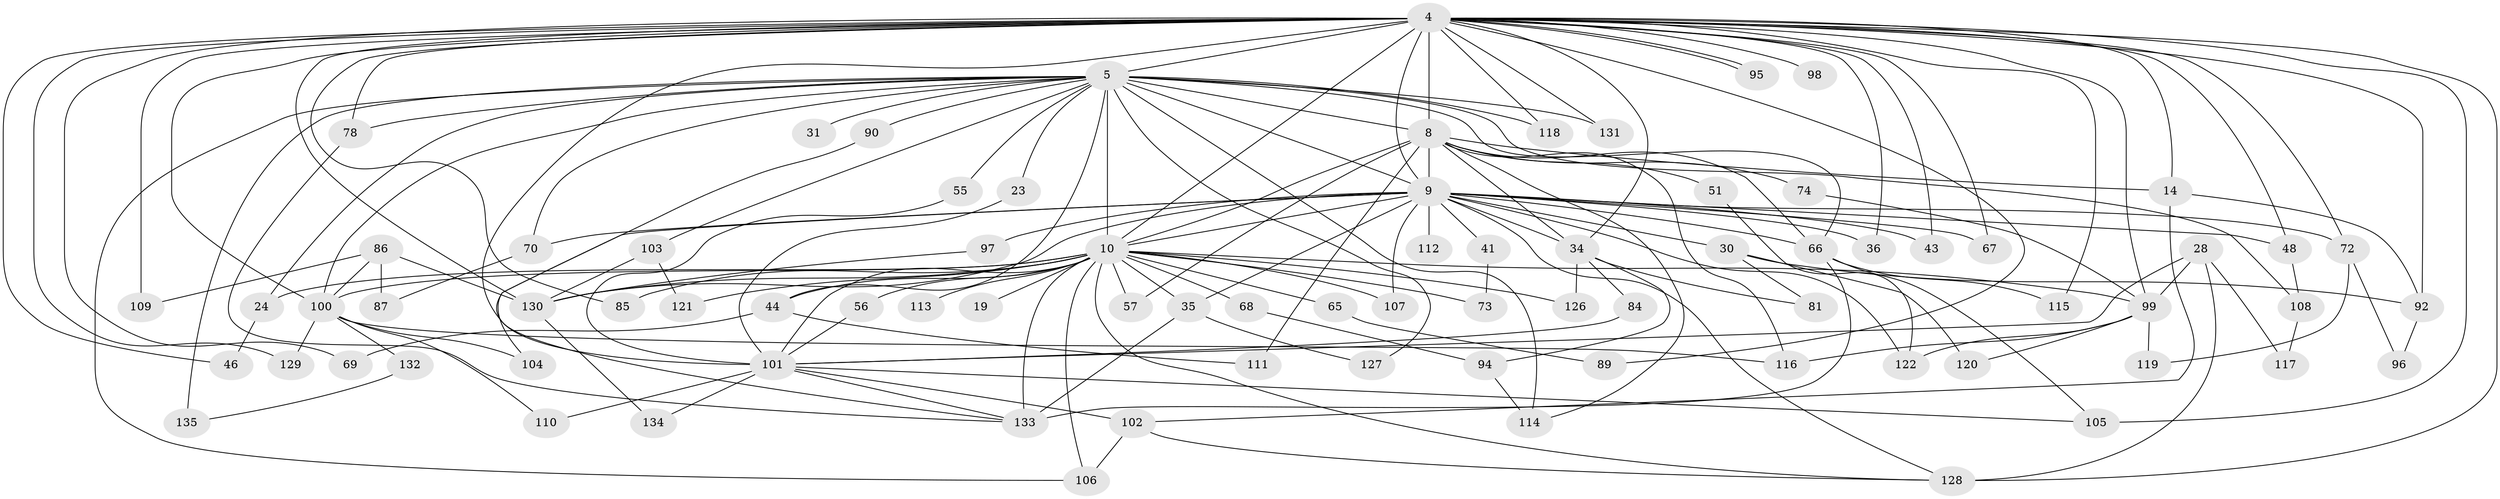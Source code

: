 // original degree distribution, {28: 0.014814814814814815, 20: 0.007407407407407408, 19: 0.007407407407407408, 29: 0.007407407407407408, 26: 0.007407407407407408, 14: 0.014814814814814815, 24: 0.007407407407407408, 23: 0.007407407407407408, 4: 0.08888888888888889, 3: 0.22962962962962963, 7: 0.022222222222222223, 6: 0.037037037037037035, 5: 0.02962962962962963, 2: 0.5037037037037037, 9: 0.007407407407407408, 8: 0.007407407407407408}
// Generated by graph-tools (version 1.1) at 2025/47/03/04/25 21:47:31]
// undirected, 81 vertices, 167 edges
graph export_dot {
graph [start="1"]
  node [color=gray90,style=filled];
  4 [super="+1"];
  5 [super="+3"];
  8 [super="+6"];
  9 [super="+2"];
  10 [super="+7"];
  14;
  19;
  23;
  24 [super="+11"];
  28;
  30;
  31;
  34 [super="+21+32"];
  35 [super="+12"];
  36;
  41;
  43;
  44 [super="+25"];
  46;
  48;
  51;
  55;
  56;
  57;
  65;
  66 [super="+29+63"];
  67;
  68;
  69;
  70 [super="+38"];
  72;
  73;
  74;
  78 [super="+71"];
  81;
  84;
  85;
  86;
  87;
  89;
  90;
  92 [super="+45"];
  94;
  95;
  96;
  97 [super="+88"];
  98;
  99 [super="+58+91"];
  100 [super="+52+54+77"];
  101 [super="+16+82+47"];
  102;
  103;
  104;
  105 [super="+50+26"];
  106 [super="+49"];
  107;
  108 [super="+93"];
  109;
  110;
  111;
  112 [super="+53"];
  113;
  114 [super="+76"];
  115;
  116 [super="+62+64"];
  117;
  118 [super="+13"];
  119;
  120;
  121;
  122 [super="+39"];
  126;
  127;
  128 [super="+18+79"];
  129;
  130 [super="+59+60+123"];
  131 [super="+40"];
  132 [super="+125"];
  133 [super="+20+83+124"];
  134;
  135 [super="+80+33"];
  4 -- 5 [weight=4];
  4 -- 8 [weight=4];
  4 -- 9 [weight=4];
  4 -- 10 [weight=4];
  4 -- 14;
  4 -- 36;
  4 -- 43;
  4 -- 67;
  4 -- 72;
  4 -- 89;
  4 -- 92 [weight=3];
  4 -- 95;
  4 -- 95;
  4 -- 105 [weight=2];
  4 -- 131 [weight=2];
  4 -- 118;
  4 -- 129;
  4 -- 69;
  4 -- 85;
  4 -- 98;
  4 -- 46;
  4 -- 48;
  4 -- 109;
  4 -- 115;
  4 -- 34;
  4 -- 99 [weight=2];
  4 -- 128 [weight=2];
  4 -- 100;
  4 -- 130 [weight=3];
  4 -- 78;
  4 -- 101 [weight=3];
  5 -- 8 [weight=4];
  5 -- 9 [weight=4];
  5 -- 10 [weight=4];
  5 -- 23;
  5 -- 24 [weight=2];
  5 -- 31 [weight=2];
  5 -- 55;
  5 -- 78;
  5 -- 90;
  5 -- 100 [weight=2];
  5 -- 103;
  5 -- 108 [weight=2];
  5 -- 127;
  5 -- 131;
  5 -- 135 [weight=4];
  5 -- 44 [weight=2];
  5 -- 118 [weight=2];
  5 -- 70;
  5 -- 66;
  5 -- 106;
  5 -- 114;
  8 -- 9 [weight=4];
  8 -- 10 [weight=4];
  8 -- 14;
  8 -- 57;
  8 -- 66 [weight=2];
  8 -- 74;
  8 -- 111;
  8 -- 51;
  8 -- 34;
  8 -- 116;
  8 -- 114;
  9 -- 10 [weight=4];
  9 -- 30;
  9 -- 34 [weight=2];
  9 -- 36;
  9 -- 41 [weight=2];
  9 -- 67;
  9 -- 70 [weight=2];
  9 -- 97 [weight=2];
  9 -- 104;
  9 -- 107;
  9 -- 112 [weight=3];
  9 -- 72;
  9 -- 43;
  9 -- 48;
  9 -- 122 [weight=3];
  9 -- 66;
  9 -- 35;
  9 -- 130;
  9 -- 128;
  10 -- 19 [weight=2];
  10 -- 56 [weight=2];
  10 -- 68 [weight=2];
  10 -- 73;
  10 -- 113 [weight=2];
  10 -- 126;
  10 -- 133 [weight=5];
  10 -- 65;
  10 -- 85;
  10 -- 121;
  10 -- 107;
  10 -- 57;
  10 -- 24;
  10 -- 44;
  10 -- 35;
  10 -- 101;
  10 -- 106;
  10 -- 128;
  10 -- 100 [weight=3];
  10 -- 130 [weight=2];
  10 -- 99;
  14 -- 102;
  14 -- 92;
  23 -- 101;
  24 -- 46;
  28 -- 117;
  28 -- 99;
  28 -- 128;
  28 -- 101;
  30 -- 81;
  30 -- 120;
  30 -- 92;
  34 -- 81;
  34 -- 94;
  34 -- 126;
  34 -- 84;
  35 -- 127;
  35 -- 133;
  41 -- 73;
  44 -- 69;
  44 -- 111;
  48 -- 108;
  51 -- 122;
  55 -- 101;
  56 -- 101;
  65 -- 89;
  66 -- 115;
  66 -- 133;
  66 -- 105;
  68 -- 94;
  70 -- 87;
  72 -- 96;
  72 -- 119;
  74 -- 99;
  78 -- 133;
  84 -- 101;
  86 -- 87;
  86 -- 109;
  86 -- 100;
  86 -- 130;
  90 -- 133;
  92 -- 96;
  94 -- 114;
  97 -- 130;
  99 -- 120;
  99 -- 122;
  99 -- 119;
  99 -- 116;
  100 -- 104;
  100 -- 110;
  100 -- 132;
  100 -- 129;
  100 -- 116;
  101 -- 102;
  101 -- 134;
  101 -- 105;
  101 -- 110;
  101 -- 133;
  102 -- 106;
  102 -- 128;
  103 -- 121;
  103 -- 130;
  108 -- 117;
  130 -- 134;
  132 -- 135 [weight=2];
}

